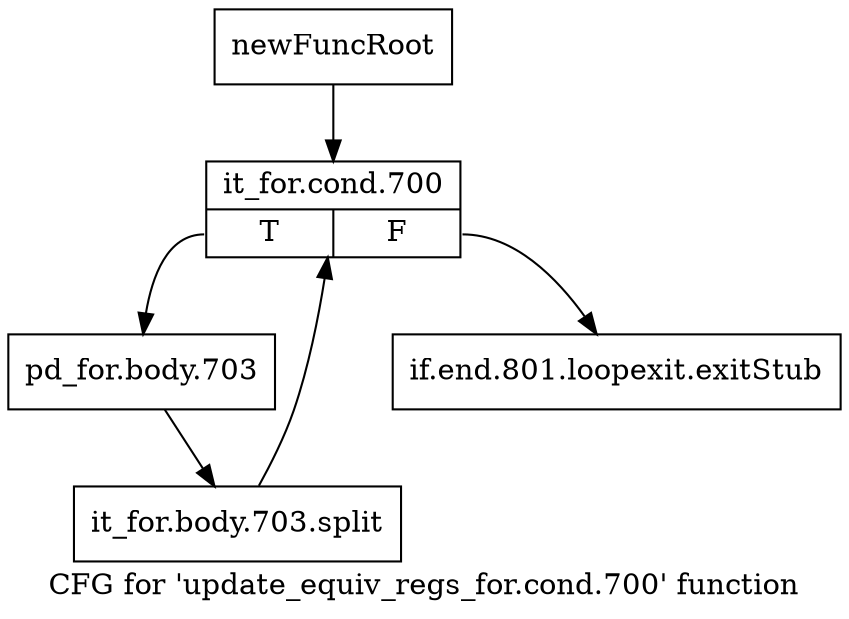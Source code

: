 digraph "CFG for 'update_equiv_regs_for.cond.700' function" {
	label="CFG for 'update_equiv_regs_for.cond.700' function";

	Node0xb3fb490 [shape=record,label="{newFuncRoot}"];
	Node0xb3fb490 -> Node0xb3fb9b0;
	Node0xb3fb4e0 [shape=record,label="{if.end.801.loopexit.exitStub}"];
	Node0xb3fb9b0 [shape=record,label="{it_for.cond.700|{<s0>T|<s1>F}}"];
	Node0xb3fb9b0:s0 -> Node0xb3fba00;
	Node0xb3fb9b0:s1 -> Node0xb3fb4e0;
	Node0xb3fba00 [shape=record,label="{pd_for.body.703}"];
	Node0xb3fba00 -> Node0xf73c3a0;
	Node0xf73c3a0 [shape=record,label="{it_for.body.703.split}"];
	Node0xf73c3a0 -> Node0xb3fb9b0;
}
